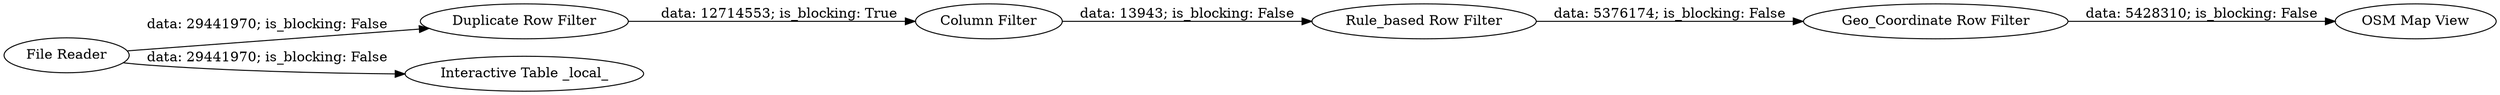 digraph {
	"6992435414189238557_11" [label="OSM Map View"]
	"6992435414189238557_4" [label="Duplicate Row Filter"]
	"6992435414189238557_14" [label="Column Filter"]
	"6992435414189238557_2" [label="File Reader"]
	"6992435414189238557_10" [label="Geo_Coordinate Row Filter"]
	"6992435414189238557_3" [label="Interactive Table _local_"]
	"6992435414189238557_8" [label="Rule_based Row Filter"]
	"6992435414189238557_2" -> "6992435414189238557_3" [label="data: 29441970; is_blocking: False"]
	"6992435414189238557_8" -> "6992435414189238557_10" [label="data: 5376174; is_blocking: False"]
	"6992435414189238557_14" -> "6992435414189238557_8" [label="data: 13943; is_blocking: False"]
	"6992435414189238557_2" -> "6992435414189238557_4" [label="data: 29441970; is_blocking: False"]
	"6992435414189238557_10" -> "6992435414189238557_11" [label="data: 5428310; is_blocking: False"]
	"6992435414189238557_4" -> "6992435414189238557_14" [label="data: 12714553; is_blocking: True"]
	rankdir=LR
}
